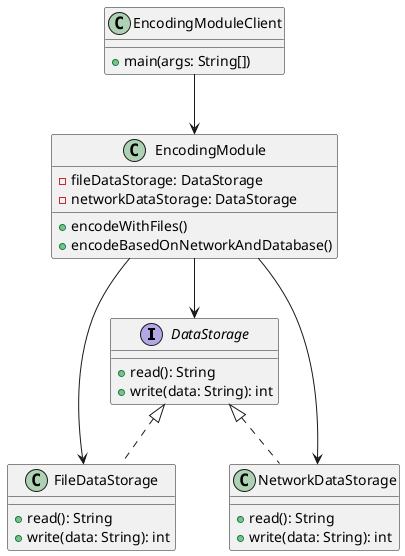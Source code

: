 @startuml encoding_diagram

interface DataStorage {
    + read(): String
    + write(data: String): int
}

class FileDataStorage {
    + read(): String
    + write(data: String): int
}

class NetworkDataStorage {
    + read(): String
    + write(data: String): int
}

class EncodingModule {
    - fileDataStorage: DataStorage
    - networkDataStorage: DataStorage
    + encodeWithFiles()
    + encodeBasedOnNetworkAndDatabase()
}

class EncodingModuleClient {
    + main(args: String[])
}

DataStorage <|.. FileDataStorage
DataStorage <|.. NetworkDataStorage
EncodingModule --> DataStorage
EncodingModule --> FileDataStorage
EncodingModule --> NetworkDataStorage
EncodingModuleClient --> EncodingModule

@enduml
